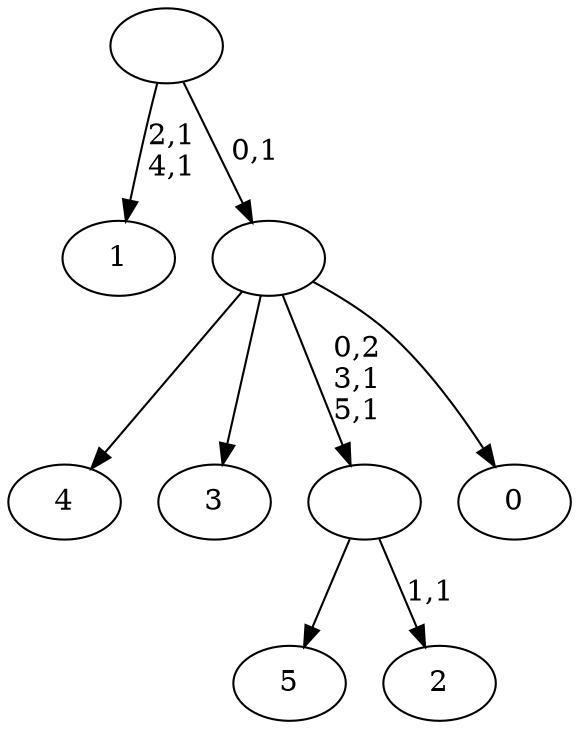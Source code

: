 digraph T {
	12 [label="5"]
	11 [label="4"]
	10 [label="3"]
	9 [label="2"]
	7 [label=""]
	5 [label="1"]
	2 [label="0"]
	1 [label=""]
	0 [label=""]
	7 -> 9 [label="1,1"]
	7 -> 12 [label=""]
	1 -> 7 [label="0,2\n3,1\n5,1"]
	1 -> 11 [label=""]
	1 -> 10 [label=""]
	1 -> 2 [label=""]
	0 -> 5 [label="2,1\n4,1"]
	0 -> 1 [label="0,1"]
}
